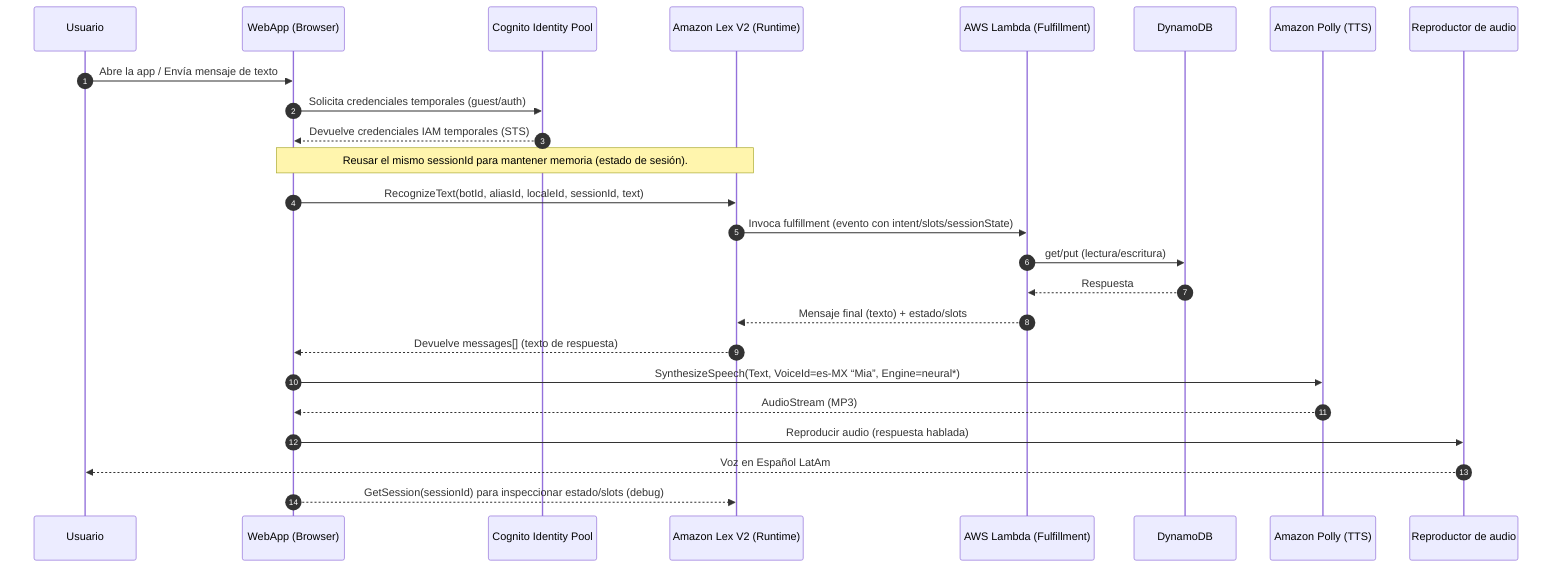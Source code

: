 sequenceDiagram
    autonumber
    participant Usuario
    participant WebApp as WebApp (Browser)
    participant Cognito as Cognito Identity Pool
    participant LexV2 as Amazon Lex V2 (Runtime)
    participant Lambda as AWS Lambda (Fulfillment)
    participant DynamoDB
    participant Polly as Amazon Polly (TTS)
    participant Audio as Reproductor de audio

    %% Inicio: WebApp obtiene credenciales seguras
    Usuario->>WebApp: Abre la app / Envía mensaje de texto
    WebApp->>Cognito: Solicita credenciales temporales (guest/auth)
    Cognito-->>WebApp: Devuelve credenciales IAM temporales (STS)

    %% Conversación (texto)
    Note over WebApp,LexV2: Reusar el mismo sessionId para mantener memoria (estado de sesión).
    WebApp->>LexV2: RecognizeText(botId, aliasId, localeId, sessionId, text)
    LexV2->>Lambda: Invoca fulfillment (evento con intent/slots/sessionState)
    Lambda->>DynamoDB: get/put (lectura/escritura)
    DynamoDB-->>Lambda: Respuesta
    Lambda-->>LexV2: Mensaje final (texto) + estado/slots

    %% Síntesis de voz
    LexV2-->>WebApp: Devuelve messages[] (texto de respuesta)
    WebApp->>Polly: SynthesizeSpeech(Text, VoiceId=es-MX “Mia”, Engine=neural*)
    Polly-->>WebApp: AudioStream (MP3)
    WebApp->>Audio: Reproducir audio (respuesta hablada)
    Audio-->>Usuario: Voz en Español LatAm

    %% (Opcional) depuración/estado
    WebApp-->>LexV2: GetSession(sessionId) para inspeccionar estado/slots (debug)